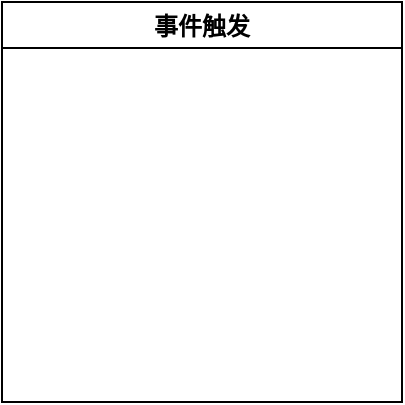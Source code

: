 <mxfile>
    <diagram id="3txIek-i1aI6SL7DAVFe" name="Page-1">
        <mxGraphModel dx="439" dy="490" grid="1" gridSize="10" guides="1" tooltips="1" connect="1" arrows="1" fold="1" page="1" pageScale="1" pageWidth="827" pageHeight="1169" math="0" shadow="0">
            <root>
                <mxCell id="0"/>
                <mxCell id="1" parent="0"/>
                <mxCell id="2" value="事件触发" style="swimlane;" vertex="1" parent="1">
                    <mxGeometry x="130" y="150" width="200" height="200" as="geometry"/>
                </mxCell>
            </root>
        </mxGraphModel>
    </diagram>
</mxfile>